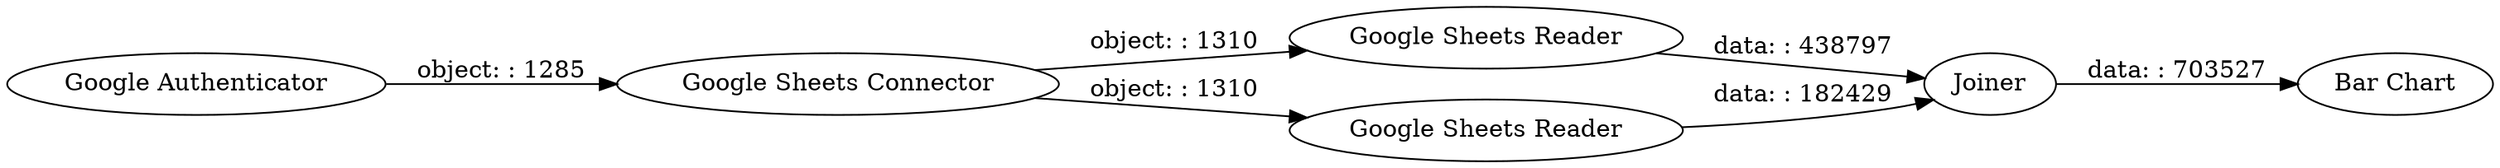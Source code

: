 digraph {
	"8389663760992929855_7" [label="Google Sheets Reader"]
	"8389663760992929855_2" [label="Google Sheets Reader"]
	"8389663760992929855_8" [label=Joiner]
	"8389663760992929855_1" [label="Google Authenticator"]
	"8389663760992929855_5" [label="Google Sheets Connector"]
	"8389663760992929855_12" [label="Bar Chart"]
	"8389663760992929855_2" -> "8389663760992929855_8" [label="data: : 182429"]
	"8389663760992929855_5" -> "8389663760992929855_7" [label="object: : 1310"]
	"8389663760992929855_1" -> "8389663760992929855_5" [label="object: : 1285"]
	"8389663760992929855_5" -> "8389663760992929855_2" [label="object: : 1310"]
	"8389663760992929855_8" -> "8389663760992929855_12" [label="data: : 703527"]
	"8389663760992929855_7" -> "8389663760992929855_8" [label="data: : 438797"]
	rankdir=LR
}
